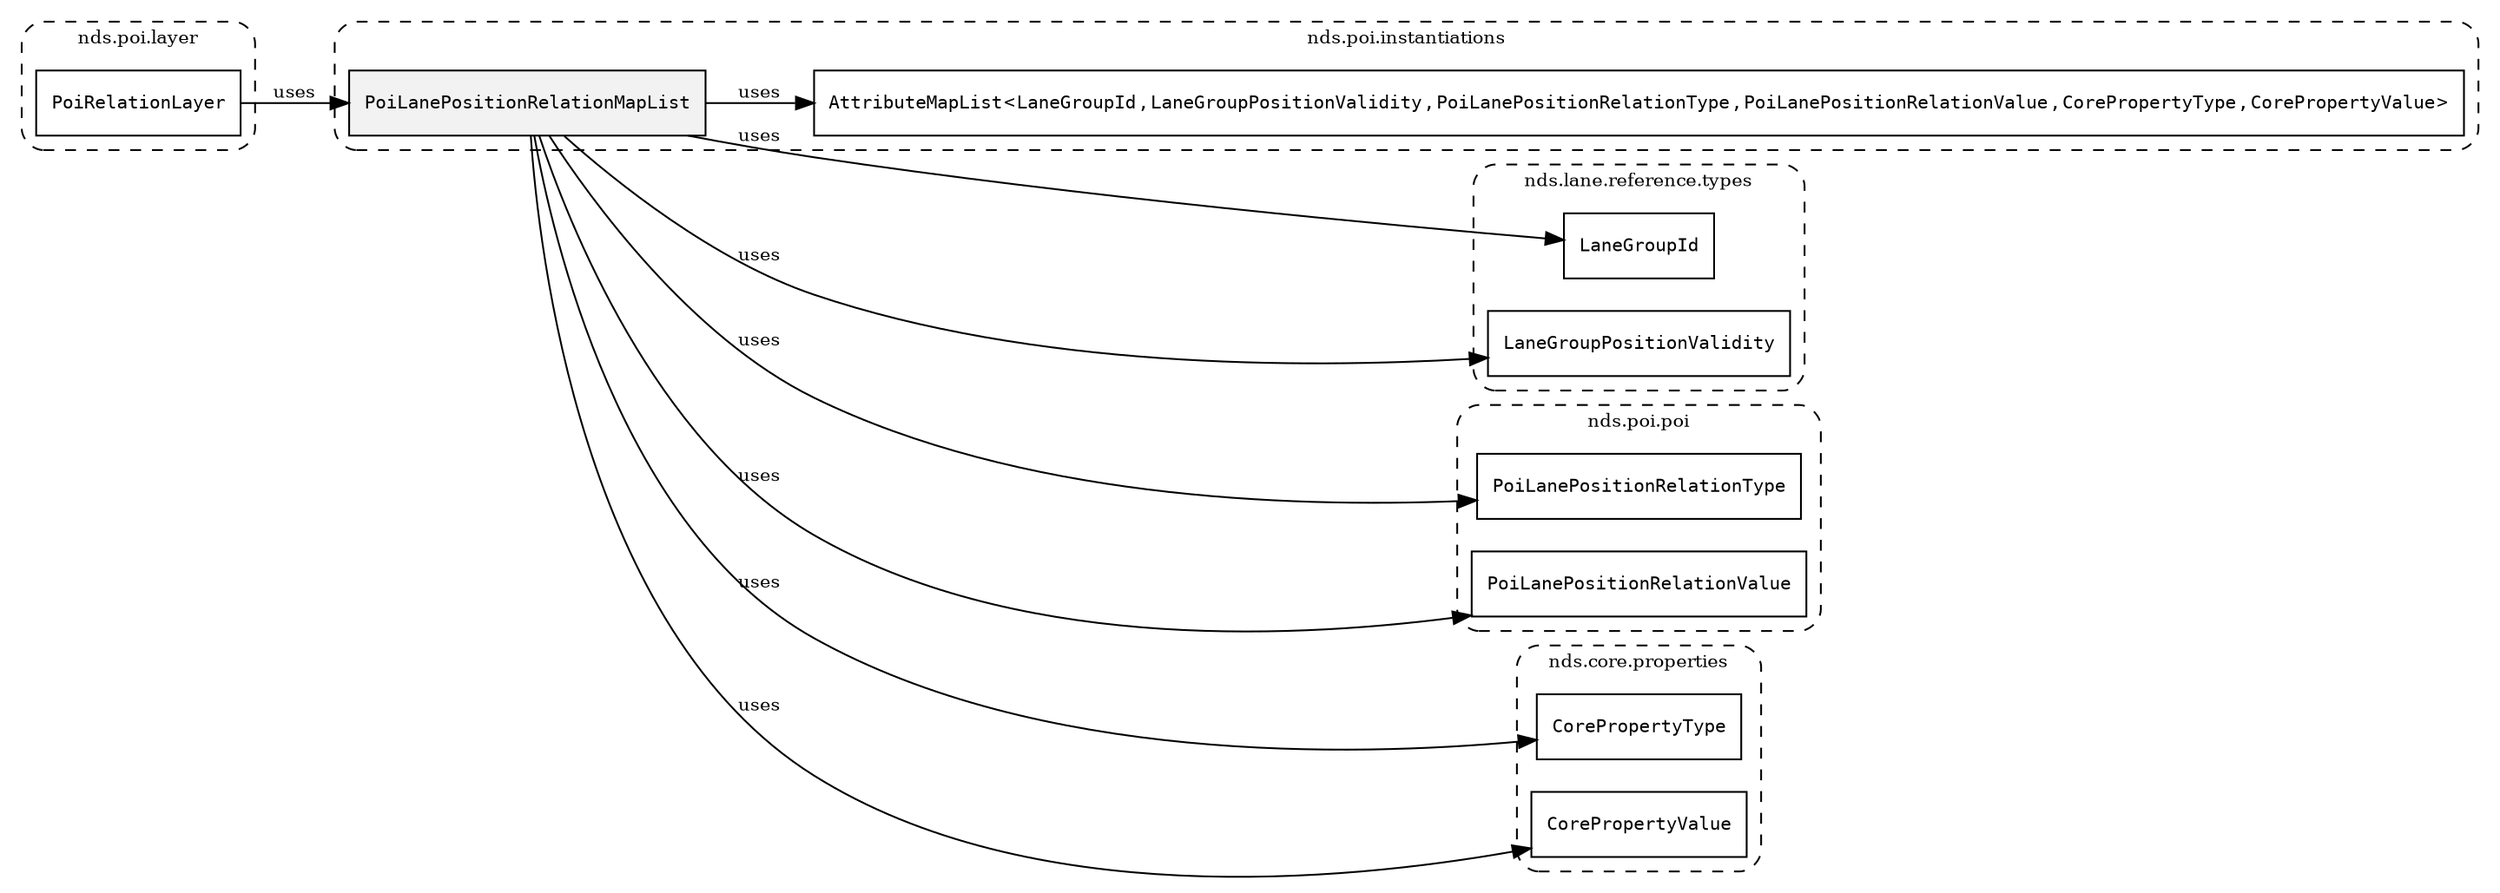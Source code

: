 /**
 * This dot file creates symbol collaboration diagram for PoiLanePositionRelationMapList.
 */
digraph ZSERIO
{
    node [shape=box, fontsize=10];
    rankdir="LR";
    fontsize=10;
    tooltip="PoiLanePositionRelationMapList collaboration diagram";

    subgraph "cluster_nds.poi.instantiations"
    {
        style="dashed, rounded";
        label="nds.poi.instantiations";
        tooltip="Package nds.poi.instantiations";
        href="../../../content/packages/nds.poi.instantiations.html#Package-nds-poi-instantiations";
        target="_parent";

        "PoiLanePositionRelationMapList" [style="filled", fillcolor="#0000000D", target="_parent", label=<<font face="monospace"><table align="center" border="0" cellspacing="0" cellpadding="0"><tr><td href="../../../content/packages/nds.poi.instantiations.html#InstantiateType-PoiLanePositionRelationMapList" title="InstantiateType defined in nds.poi.instantiations">PoiLanePositionRelationMapList</td></tr></table></font>>];
        "AttributeMapList&lt;LaneGroupId,LaneGroupPositionValidity,PoiLanePositionRelationType,PoiLanePositionRelationValue,CorePropertyType,CorePropertyValue&gt;" [target="_parent", label=<<font face="monospace"><table align="center" border="0" cellspacing="0" cellpadding="0"><tr><td href="../../../content/packages/nds.core.attributemap.html#Structure-AttributeMapList" title="Structure defined in nds.core.attributemap">AttributeMapList</td><td>&lt;</td><td><table align="center" border="0" cellspacing="0" cellpadding="0"><tr><td href="../../../content/packages/nds.lane.reference.types.html#Subtype-LaneGroupId" title="Subtype defined in nds.lane.reference.types">LaneGroupId</td></tr></table></td><td>,</td><td><table align="center" border="0" cellspacing="0" cellpadding="0"><tr><td href="../../../content/packages/nds.lane.reference.types.html#Structure-LaneGroupPositionValidity" title="Structure defined in nds.lane.reference.types">LaneGroupPositionValidity</td></tr></table></td><td>,</td><td><table align="center" border="0" cellspacing="0" cellpadding="0"><tr><td href="../../../content/packages/nds.poi.poi.html#Enum-PoiLanePositionRelationType" title="Enum defined in nds.poi.poi">PoiLanePositionRelationType</td></tr></table></td><td>,</td><td><table align="center" border="0" cellspacing="0" cellpadding="0"><tr><td href="../../../content/packages/nds.poi.poi.html#Choice-PoiLanePositionRelationValue" title="Choice defined in nds.poi.poi">PoiLanePositionRelationValue</td></tr></table></td><td>,</td><td><table align="center" border="0" cellspacing="0" cellpadding="0"><tr><td href="../../../content/packages/nds.core.properties.html#Enum-CorePropertyType" title="Enum defined in nds.core.properties">CorePropertyType</td></tr></table></td><td>,</td><td><table align="center" border="0" cellspacing="0" cellpadding="0"><tr><td href="../../../content/packages/nds.core.properties.html#Choice-CorePropertyValue" title="Choice defined in nds.core.properties">CorePropertyValue</td></tr></table></td><td>&gt;</td></tr></table></font>>];
    }

    subgraph "cluster_nds.lane.reference.types"
    {
        style="dashed, rounded";
        label="nds.lane.reference.types";
        tooltip="Package nds.lane.reference.types";
        href="../../../content/packages/nds.lane.reference.types.html#Package-nds-lane-reference-types";
        target="_parent";

        "LaneGroupId" [target="_parent", label=<<font face="monospace"><table align="center" border="0" cellspacing="0" cellpadding="0"><tr><td href="../../../content/packages/nds.lane.reference.types.html#Subtype-LaneGroupId" title="Subtype defined in nds.lane.reference.types">LaneGroupId</td></tr></table></font>>];
        "LaneGroupPositionValidity" [target="_parent", label=<<font face="monospace"><table align="center" border="0" cellspacing="0" cellpadding="0"><tr><td href="../../../content/packages/nds.lane.reference.types.html#Structure-LaneGroupPositionValidity" title="Structure defined in nds.lane.reference.types">LaneGroupPositionValidity</td></tr></table></font>>];
    }

    subgraph "cluster_nds.poi.poi"
    {
        style="dashed, rounded";
        label="nds.poi.poi";
        tooltip="Package nds.poi.poi";
        href="../../../content/packages/nds.poi.poi.html#Package-nds-poi-poi";
        target="_parent";

        "PoiLanePositionRelationType" [target="_parent", label=<<font face="monospace"><table align="center" border="0" cellspacing="0" cellpadding="0"><tr><td href="../../../content/packages/nds.poi.poi.html#Enum-PoiLanePositionRelationType" title="Enum defined in nds.poi.poi">PoiLanePositionRelationType</td></tr></table></font>>];
        "PoiLanePositionRelationValue" [target="_parent", label=<<font face="monospace"><table align="center" border="0" cellspacing="0" cellpadding="0"><tr><td href="../../../content/packages/nds.poi.poi.html#Choice-PoiLanePositionRelationValue" title="Choice defined in nds.poi.poi">PoiLanePositionRelationValue</td></tr></table></font>>];
    }

    subgraph "cluster_nds.core.properties"
    {
        style="dashed, rounded";
        label="nds.core.properties";
        tooltip="Package nds.core.properties";
        href="../../../content/packages/nds.core.properties.html#Package-nds-core-properties";
        target="_parent";

        "CorePropertyType" [target="_parent", label=<<font face="monospace"><table align="center" border="0" cellspacing="0" cellpadding="0"><tr><td href="../../../content/packages/nds.core.properties.html#Enum-CorePropertyType" title="Enum defined in nds.core.properties">CorePropertyType</td></tr></table></font>>];
        "CorePropertyValue" [target="_parent", label=<<font face="monospace"><table align="center" border="0" cellspacing="0" cellpadding="0"><tr><td href="../../../content/packages/nds.core.properties.html#Choice-CorePropertyValue" title="Choice defined in nds.core.properties">CorePropertyValue</td></tr></table></font>>];
    }

    subgraph "cluster_nds.poi.layer"
    {
        style="dashed, rounded";
        label="nds.poi.layer";
        tooltip="Package nds.poi.layer";
        href="../../../content/packages/nds.poi.layer.html#Package-nds-poi-layer";
        target="_parent";

        "PoiRelationLayer" [target="_parent", label=<<font face="monospace"><table align="center" border="0" cellspacing="0" cellpadding="0"><tr><td href="../../../content/packages/nds.poi.layer.html#Structure-PoiRelationLayer" title="Structure defined in nds.poi.layer">PoiRelationLayer</td></tr></table></font>>];
    }

    "PoiLanePositionRelationMapList" -> "AttributeMapList&lt;LaneGroupId,LaneGroupPositionValidity,PoiLanePositionRelationType,PoiLanePositionRelationValue,CorePropertyType,CorePropertyValue&gt;" [label="uses", fontsize=10];
    "PoiLanePositionRelationMapList" -> "LaneGroupId" [label="uses", fontsize=10];
    "PoiLanePositionRelationMapList" -> "LaneGroupPositionValidity" [label="uses", fontsize=10];
    "PoiLanePositionRelationMapList" -> "PoiLanePositionRelationType" [label="uses", fontsize=10];
    "PoiLanePositionRelationMapList" -> "PoiLanePositionRelationValue" [label="uses", fontsize=10];
    "PoiLanePositionRelationMapList" -> "CorePropertyType" [label="uses", fontsize=10];
    "PoiLanePositionRelationMapList" -> "CorePropertyValue" [label="uses", fontsize=10];
    "PoiRelationLayer" -> "PoiLanePositionRelationMapList" [label="uses", fontsize=10];
}

